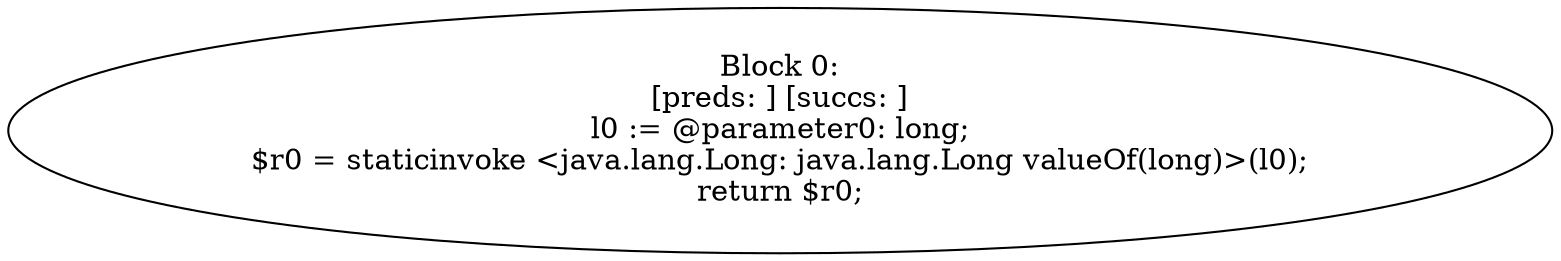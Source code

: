 digraph "unitGraph" {
    "Block 0:
[preds: ] [succs: ]
l0 := @parameter0: long;
$r0 = staticinvoke <java.lang.Long: java.lang.Long valueOf(long)>(l0);
return $r0;
"
}
